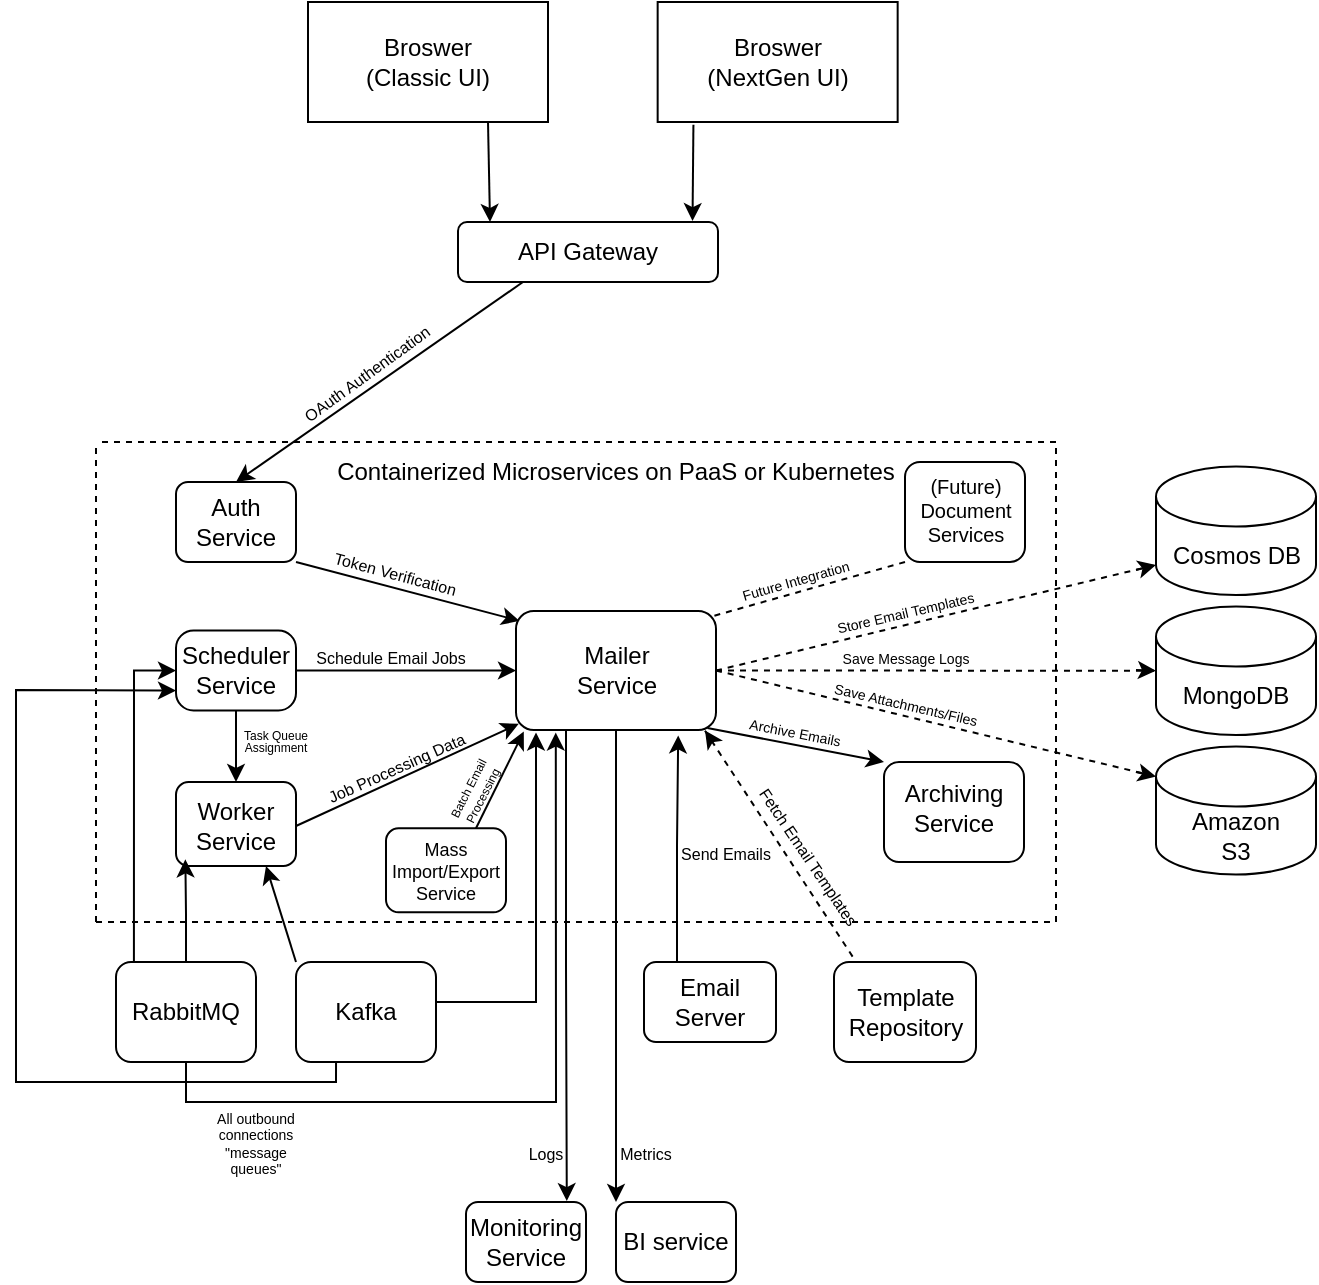 <mxfile version="24.7.17">
  <diagram id="prtHgNgQTEPvFCAcTncT" name="Page-1">
    <mxGraphModel dx="1209" dy="718" grid="1" gridSize="10" guides="1" tooltips="1" connect="1" arrows="1" fold="1" page="1" pageScale="1" pageWidth="827" pageHeight="1169" math="0" shadow="0">
      <root>
        <mxCell id="0" />
        <mxCell id="1" parent="0" />
        <mxCell id="hu3fXtgD86G4Ef5RLEv7-9" value="Containerized Microservices on PaaS or Kubernetes" style="text;strokeColor=none;align=center;fillColor=none;html=1;verticalAlign=middle;whiteSpace=wrap;rounded=0;" vertex="1" parent="1">
          <mxGeometry x="260" y="480" width="320" height="30" as="geometry" />
        </mxCell>
        <mxCell id="hu3fXtgD86G4Ef5RLEv7-10" value="" style="rounded=1;whiteSpace=wrap;html=1;" vertex="1" parent="1">
          <mxGeometry x="341" y="370" width="130" height="30" as="geometry" />
        </mxCell>
        <mxCell id="hu3fXtgD86G4Ef5RLEv7-11" value="API Gateway" style="text;strokeColor=none;align=center;fillColor=none;html=1;verticalAlign=middle;whiteSpace=wrap;rounded=0;" vertex="1" parent="1">
          <mxGeometry x="353" y="375" width="106" height="20" as="geometry" />
        </mxCell>
        <mxCell id="hu3fXtgD86G4Ef5RLEv7-12" value="" style="rounded=0;whiteSpace=wrap;html=1;" vertex="1" parent="1">
          <mxGeometry x="266" y="260" width="120" height="60" as="geometry" />
        </mxCell>
        <mxCell id="hu3fXtgD86G4Ef5RLEv7-13" value="" style="rounded=0;whiteSpace=wrap;html=1;" vertex="1" parent="1">
          <mxGeometry x="440.83" y="260" width="120" height="60" as="geometry" />
        </mxCell>
        <mxCell id="hu3fXtgD86G4Ef5RLEv7-14" value="Broswer (Classic UI)" style="text;html=1;align=center;verticalAlign=middle;whiteSpace=wrap;rounded=0;" vertex="1" parent="1">
          <mxGeometry x="281" y="275" width="90" height="30" as="geometry" />
        </mxCell>
        <mxCell id="hu3fXtgD86G4Ef5RLEv7-15" value="Broswer (NextGen UI)" style="text;html=1;align=center;verticalAlign=middle;whiteSpace=wrap;rounded=0;" vertex="1" parent="1">
          <mxGeometry x="455.83" y="275" width="90" height="30" as="geometry" />
        </mxCell>
        <mxCell id="hu3fXtgD86G4Ef5RLEv7-16" value="" style="endArrow=classic;html=1;rounded=0;exitX=0.75;exitY=1;exitDx=0;exitDy=0;" edge="1" parent="1" source="hu3fXtgD86G4Ef5RLEv7-12">
          <mxGeometry width="50" height="50" relative="1" as="geometry">
            <mxPoint x="401" y="250" as="sourcePoint" />
            <mxPoint x="357" y="370" as="targetPoint" />
          </mxGeometry>
        </mxCell>
        <mxCell id="hu3fXtgD86G4Ef5RLEv7-17" value="" style="endArrow=classic;html=1;rounded=0;exitX=0.149;exitY=1.023;exitDx=0;exitDy=0;exitPerimeter=0;entryX=0.902;entryY=-0.016;entryDx=0;entryDy=0;entryPerimeter=0;" edge="1" parent="1" source="hu3fXtgD86G4Ef5RLEv7-13" target="hu3fXtgD86G4Ef5RLEv7-10">
          <mxGeometry width="50" height="50" relative="1" as="geometry">
            <mxPoint x="391" y="400" as="sourcePoint" />
            <mxPoint x="471" y="360" as="targetPoint" />
          </mxGeometry>
        </mxCell>
        <mxCell id="hu3fXtgD86G4Ef5RLEv7-18" value="" style="endArrow=none;dashed=1;html=1;rounded=0;" edge="1" parent="1">
          <mxGeometry width="50" height="50" relative="1" as="geometry">
            <mxPoint x="160" y="720" as="sourcePoint" />
            <mxPoint x="160" y="480" as="targetPoint" />
          </mxGeometry>
        </mxCell>
        <mxCell id="hu3fXtgD86G4Ef5RLEv7-19" value="" style="endArrow=none;dashed=1;html=1;rounded=0;" edge="1" parent="1">
          <mxGeometry width="50" height="50" relative="1" as="geometry">
            <mxPoint x="640" y="480" as="sourcePoint" />
            <mxPoint x="160" y="480" as="targetPoint" />
          </mxGeometry>
        </mxCell>
        <mxCell id="hu3fXtgD86G4Ef5RLEv7-20" value="" style="endArrow=none;dashed=1;html=1;rounded=0;" edge="1" parent="1">
          <mxGeometry width="50" height="50" relative="1" as="geometry">
            <mxPoint x="640" y="720" as="sourcePoint" />
            <mxPoint x="640" y="480" as="targetPoint" />
          </mxGeometry>
        </mxCell>
        <mxCell id="hu3fXtgD86G4Ef5RLEv7-21" value="" style="endArrow=none;dashed=1;html=1;rounded=0;" edge="1" parent="1">
          <mxGeometry width="50" height="50" relative="1" as="geometry">
            <mxPoint x="160" y="720" as="sourcePoint" />
            <mxPoint x="640" y="720" as="targetPoint" />
          </mxGeometry>
        </mxCell>
        <mxCell id="hu3fXtgD86G4Ef5RLEv7-118" style="edgeStyle=orthogonalEdgeStyle;rounded=0;orthogonalLoop=1;jettySize=auto;html=1;exitX=0.5;exitY=1;exitDx=0;exitDy=0;entryX=0;entryY=0;entryDx=0;entryDy=0;" edge="1" parent="1" source="hu3fXtgD86G4Ef5RLEv7-22" target="hu3fXtgD86G4Ef5RLEv7-109">
          <mxGeometry relative="1" as="geometry" />
        </mxCell>
        <mxCell id="hu3fXtgD86G4Ef5RLEv7-22" value="" style="rounded=1;whiteSpace=wrap;html=1;" vertex="1" parent="1">
          <mxGeometry x="370" y="564.5" width="100" height="59.5" as="geometry" />
        </mxCell>
        <mxCell id="hu3fXtgD86G4Ef5RLEv7-23" value="Mailer Service" style="text;html=1;align=center;verticalAlign=middle;whiteSpace=wrap;rounded=0;" vertex="1" parent="1">
          <mxGeometry x="382.5" y="579.25" width="75" height="30" as="geometry" />
        </mxCell>
        <mxCell id="hu3fXtgD86G4Ef5RLEv7-24" value="" style="rounded=1;whiteSpace=wrap;html=1;arcSize=22;" vertex="1" parent="1">
          <mxGeometry x="200" y="574.25" width="60" height="40" as="geometry" />
        </mxCell>
        <mxCell id="hu3fXtgD86G4Ef5RLEv7-25" value="Scheduler Service" style="text;html=1;align=center;verticalAlign=middle;whiteSpace=wrap;rounded=0;" vertex="1" parent="1">
          <mxGeometry x="205" y="579.25" width="50" height="30" as="geometry" />
        </mxCell>
        <mxCell id="hu3fXtgD86G4Ef5RLEv7-27" value="" style="rounded=1;whiteSpace=wrap;html=1;" vertex="1" parent="1">
          <mxGeometry x="200" y="650" width="60" height="42" as="geometry" />
        </mxCell>
        <mxCell id="hu3fXtgD86G4Ef5RLEv7-28" value="Worker Service" style="text;html=1;align=center;verticalAlign=middle;whiteSpace=wrap;rounded=0;" vertex="1" parent="1">
          <mxGeometry x="200" y="657" width="60" height="30" as="geometry" />
        </mxCell>
        <mxCell id="hu3fXtgD86G4Ef5RLEv7-29" value="" style="endArrow=classic;html=1;rounded=0;exitX=1;exitY=0.5;exitDx=0;exitDy=0;entryX=0;entryY=0.5;entryDx=0;entryDy=0;" edge="1" parent="1" source="hu3fXtgD86G4Ef5RLEv7-24" target="hu3fXtgD86G4Ef5RLEv7-22">
          <mxGeometry width="50" height="50" relative="1" as="geometry">
            <mxPoint x="285" y="592" as="sourcePoint" />
            <mxPoint x="365" y="594" as="targetPoint" />
          </mxGeometry>
        </mxCell>
        <mxCell id="hu3fXtgD86G4Ef5RLEv7-30" value="&lt;font style=&quot;font-size: 8px;&quot;&gt;Schedule Email Jobs&lt;/font&gt;" style="text;html=1;align=center;verticalAlign=middle;whiteSpace=wrap;rounded=0;" vertex="1" parent="1">
          <mxGeometry x="250" y="582" width="115" height="10" as="geometry" />
        </mxCell>
        <mxCell id="hu3fXtgD86G4Ef5RLEv7-32" value="" style="endArrow=classic;html=1;rounded=0;exitX=0.5;exitY=1;exitDx=0;exitDy=0;entryX=0.5;entryY=0;entryDx=0;entryDy=0;" edge="1" parent="1" source="hu3fXtgD86G4Ef5RLEv7-24" target="hu3fXtgD86G4Ef5RLEv7-27">
          <mxGeometry width="50" height="50" relative="1" as="geometry">
            <mxPoint x="395" y="660" as="sourcePoint" />
            <mxPoint x="445" y="610" as="targetPoint" />
          </mxGeometry>
        </mxCell>
        <mxCell id="hu3fXtgD86G4Ef5RLEv7-33" value="" style="endArrow=classic;html=1;rounded=0;exitX=1;exitY=0.5;exitDx=0;exitDy=0;entryX=0.014;entryY=0.948;entryDx=0;entryDy=0;entryPerimeter=0;" edge="1" parent="1" source="hu3fXtgD86G4Ef5RLEv7-28" target="hu3fXtgD86G4Ef5RLEv7-22">
          <mxGeometry width="50" height="50" relative="1" as="geometry">
            <mxPoint x="375" y="660" as="sourcePoint" />
            <mxPoint x="395" y="700" as="targetPoint" />
          </mxGeometry>
        </mxCell>
        <mxCell id="hu3fXtgD86G4Ef5RLEv7-34" value="&lt;p style=&quot;line-height: 30%;&quot;&gt;&lt;font style=&quot;font-size: 6px;&quot;&gt;Task Queue Assignment&lt;/font&gt;&lt;/p&gt;" style="text;html=1;align=center;verticalAlign=middle;whiteSpace=wrap;rounded=0;" vertex="1" parent="1">
          <mxGeometry x="220" y="614.25" width="60" height="30" as="geometry" />
        </mxCell>
        <mxCell id="hu3fXtgD86G4Ef5RLEv7-35" value="&lt;font style=&quot;font-size: 8px;&quot;&gt;Job Processing Data&lt;/font&gt;" style="text;html=1;align=center;verticalAlign=middle;whiteSpace=wrap;rounded=0;rotation=336;" vertex="1" parent="1">
          <mxGeometry x="270" y="627" width="80" height="30" as="geometry" />
        </mxCell>
        <mxCell id="hu3fXtgD86G4Ef5RLEv7-36" value="" style="rounded=1;whiteSpace=wrap;html=1;" vertex="1" parent="1">
          <mxGeometry x="200" y="500" width="60" height="40" as="geometry" />
        </mxCell>
        <mxCell id="hu3fXtgD86G4Ef5RLEv7-37" value="Auth Service" style="text;html=1;align=center;verticalAlign=middle;whiteSpace=wrap;rounded=0;" vertex="1" parent="1">
          <mxGeometry x="200" y="505" width="60" height="30" as="geometry" />
        </mxCell>
        <mxCell id="hu3fXtgD86G4Ef5RLEv7-38" value="" style="endArrow=classic;html=1;rounded=0;entryX=0.5;entryY=0;entryDx=0;entryDy=0;exitX=0.25;exitY=1;exitDx=0;exitDy=0;" edge="1" parent="1" source="hu3fXtgD86G4Ef5RLEv7-10" target="hu3fXtgD86G4Ef5RLEv7-36">
          <mxGeometry width="50" height="50" relative="1" as="geometry">
            <mxPoint x="330" y="560" as="sourcePoint" />
            <mxPoint x="380" y="510" as="targetPoint" />
          </mxGeometry>
        </mxCell>
        <mxCell id="hu3fXtgD86G4Ef5RLEv7-39" value="&lt;font style=&quot;font-size: 8px;&quot;&gt;OAuth Authentication&lt;/font&gt;" style="text;html=1;align=center;verticalAlign=middle;whiteSpace=wrap;rounded=0;rotation=324;" vertex="1" parent="1">
          <mxGeometry x="225" y="430" width="140" height="30" as="geometry" />
        </mxCell>
        <mxCell id="hu3fXtgD86G4Ef5RLEv7-40" value="" style="endArrow=classic;html=1;rounded=0;exitX=1;exitY=1;exitDx=0;exitDy=0;entryX=0.018;entryY=0.083;entryDx=0;entryDy=0;entryPerimeter=0;" edge="1" parent="1" source="hu3fXtgD86G4Ef5RLEv7-36" target="hu3fXtgD86G4Ef5RLEv7-22">
          <mxGeometry width="50" height="50" relative="1" as="geometry">
            <mxPoint x="320" y="570" as="sourcePoint" />
            <mxPoint x="370" y="520" as="targetPoint" />
          </mxGeometry>
        </mxCell>
        <mxCell id="hu3fXtgD86G4Ef5RLEv7-41" value="&lt;font style=&quot;font-size: 8px;&quot;&gt;Token Verification&lt;/font&gt;" style="text;html=1;align=center;verticalAlign=middle;whiteSpace=wrap;rounded=0;rotation=15;" vertex="1" parent="1">
          <mxGeometry x="260" y="530" width="100" height="30" as="geometry" />
        </mxCell>
        <mxCell id="hu3fXtgD86G4Ef5RLEv7-42" value="" style="rounded=1;whiteSpace=wrap;html=1;" vertex="1" parent="1">
          <mxGeometry x="305" y="673.14" width="60" height="42" as="geometry" />
        </mxCell>
        <mxCell id="hu3fXtgD86G4Ef5RLEv7-43" value="&lt;font style=&quot;font-size: 9px;&quot;&gt;Mass Import/Export Service&lt;/font&gt;" style="text;html=1;align=center;verticalAlign=middle;whiteSpace=wrap;rounded=0;fontSize=9;" vertex="1" parent="1">
          <mxGeometry x="305" y="680.14" width="60" height="30" as="geometry" />
        </mxCell>
        <mxCell id="hu3fXtgD86G4Ef5RLEv7-47" value="Batch Email Processing" style="text;html=1;align=center;verticalAlign=middle;whiteSpace=wrap;rounded=0;spacingTop=0;spacing=5;fontSize=6;rotation=297;" vertex="1" parent="1">
          <mxGeometry x="320" y="640" width="60" height="30" as="geometry" />
        </mxCell>
        <mxCell id="hu3fXtgD86G4Ef5RLEv7-48" value="" style="rounded=1;whiteSpace=wrap;html=1;" vertex="1" parent="1">
          <mxGeometry x="564.5" y="490" width="60" height="50" as="geometry" />
        </mxCell>
        <mxCell id="hu3fXtgD86G4Ef5RLEv7-50" value="" style="endArrow=none;dashed=1;html=1;rounded=0;exitX=0;exitY=1;exitDx=0;exitDy=0;entryX=0.972;entryY=0.049;entryDx=0;entryDy=0;entryPerimeter=0;" edge="1" parent="1" source="hu3fXtgD86G4Ef5RLEv7-48" target="hu3fXtgD86G4Ef5RLEv7-22">
          <mxGeometry width="50" height="50" relative="1" as="geometry">
            <mxPoint x="584.5" y="564.5" as="sourcePoint" />
            <mxPoint x="520" y="610" as="targetPoint" />
            <Array as="points" />
          </mxGeometry>
        </mxCell>
        <mxCell id="hu3fXtgD86G4Ef5RLEv7-51" value="(Future) Document Services" style="text;html=1;align=center;verticalAlign=middle;whiteSpace=wrap;rounded=0;fontSize=10;" vertex="1" parent="1">
          <mxGeometry x="564.5" y="499.25" width="60" height="30" as="geometry" />
        </mxCell>
        <mxCell id="hu3fXtgD86G4Ef5RLEv7-53" value="Future Integration" style="text;html=1;align=center;verticalAlign=middle;whiteSpace=wrap;rounded=0;fontSize=7;rotation=344;" vertex="1" parent="1">
          <mxGeometry x="449.83" y="534.5" width="120" height="30" as="geometry" />
        </mxCell>
        <mxCell id="hu3fXtgD86G4Ef5RLEv7-55" value="" style="rounded=1;whiteSpace=wrap;html=1;" vertex="1" parent="1">
          <mxGeometry x="554" y="640" width="70" height="50" as="geometry" />
        </mxCell>
        <mxCell id="hu3fXtgD86G4Ef5RLEv7-56" value="Archiving Service" style="text;html=1;align=center;verticalAlign=middle;whiteSpace=wrap;rounded=0;" vertex="1" parent="1">
          <mxGeometry x="559" y="648" width="60" height="30" as="geometry" />
        </mxCell>
        <mxCell id="hu3fXtgD86G4Ef5RLEv7-58" value="" style="endArrow=classic;html=1;rounded=0;exitX=0.957;exitY=0.983;exitDx=0;exitDy=0;exitPerimeter=0;entryX=0;entryY=0;entryDx=0;entryDy=0;" edge="1" parent="1" source="hu3fXtgD86G4Ef5RLEv7-22" target="hu3fXtgD86G4Ef5RLEv7-55">
          <mxGeometry width="50" height="50" relative="1" as="geometry">
            <mxPoint x="430" y="640" as="sourcePoint" />
            <mxPoint x="530" y="700" as="targetPoint" />
          </mxGeometry>
        </mxCell>
        <mxCell id="hu3fXtgD86G4Ef5RLEv7-59" value="Archive Emails" style="text;html=1;align=center;verticalAlign=middle;whiteSpace=wrap;rounded=0;fontSize=7;rotation=11;" vertex="1" parent="1">
          <mxGeometry x="485.16" y="624" width="49.34" height="3.79" as="geometry" />
        </mxCell>
        <mxCell id="hu3fXtgD86G4Ef5RLEv7-65" style="edgeStyle=orthogonalEdgeStyle;rounded=0;orthogonalLoop=1;jettySize=auto;html=1;exitX=0.128;exitY=-0.004;exitDx=0;exitDy=0;entryX=0;entryY=0.5;entryDx=0;entryDy=0;exitPerimeter=0;" edge="1" parent="1" source="hu3fXtgD86G4Ef5RLEv7-60" target="hu3fXtgD86G4Ef5RLEv7-24">
          <mxGeometry relative="1" as="geometry" />
        </mxCell>
        <mxCell id="hu3fXtgD86G4Ef5RLEv7-60" value="" style="rounded=1;whiteSpace=wrap;html=1;" vertex="1" parent="1">
          <mxGeometry x="170" y="740" width="70" height="50" as="geometry" />
        </mxCell>
        <mxCell id="hu3fXtgD86G4Ef5RLEv7-61" value="RabbitMQ" style="text;html=1;align=center;verticalAlign=middle;whiteSpace=wrap;rounded=0;" vertex="1" parent="1">
          <mxGeometry x="175" y="750" width="60" height="30" as="geometry" />
        </mxCell>
        <mxCell id="hu3fXtgD86G4Ef5RLEv7-62" value="" style="rounded=1;whiteSpace=wrap;html=1;" vertex="1" parent="1">
          <mxGeometry x="260" y="740" width="70" height="50" as="geometry" />
        </mxCell>
        <mxCell id="hu3fXtgD86G4Ef5RLEv7-63" value="Kafka" style="text;html=1;align=center;verticalAlign=middle;whiteSpace=wrap;rounded=0;" vertex="1" parent="1">
          <mxGeometry x="265" y="750" width="60" height="30" as="geometry" />
        </mxCell>
        <mxCell id="hu3fXtgD86G4Ef5RLEv7-64" style="edgeStyle=orthogonalEdgeStyle;rounded=0;orthogonalLoop=1;jettySize=auto;html=1;exitX=0.5;exitY=0;exitDx=0;exitDy=0;entryX=0.078;entryY=0.921;entryDx=0;entryDy=0;entryPerimeter=0;" edge="1" parent="1" source="hu3fXtgD86G4Ef5RLEv7-60" target="hu3fXtgD86G4Ef5RLEv7-27">
          <mxGeometry relative="1" as="geometry" />
        </mxCell>
        <mxCell id="hu3fXtgD86G4Ef5RLEv7-68" value="" style="endArrow=classic;html=1;rounded=0;entryX=0.1;entryY=1.021;entryDx=0;entryDy=0;entryPerimeter=0;" edge="1" parent="1" target="hu3fXtgD86G4Ef5RLEv7-22">
          <mxGeometry width="50" height="50" relative="1" as="geometry">
            <mxPoint x="330" y="760" as="sourcePoint" />
            <mxPoint x="390" y="630" as="targetPoint" />
            <Array as="points">
              <mxPoint x="380" y="760" />
            </Array>
          </mxGeometry>
        </mxCell>
        <mxCell id="hu3fXtgD86G4Ef5RLEv7-70" value="" style="endArrow=classic;html=1;rounded=0;exitX=0.5;exitY=1;exitDx=0;exitDy=0;entryX=0.199;entryY=1.022;entryDx=0;entryDy=0;entryPerimeter=0;" edge="1" parent="1" source="hu3fXtgD86G4Ef5RLEv7-60" target="hu3fXtgD86G4Ef5RLEv7-22">
          <mxGeometry width="50" height="50" relative="1" as="geometry">
            <mxPoint x="220" y="850" as="sourcePoint" />
            <mxPoint x="420" y="640" as="targetPoint" />
            <Array as="points">
              <mxPoint x="205" y="810" />
              <mxPoint x="390" y="810" />
            </Array>
          </mxGeometry>
        </mxCell>
        <mxCell id="hu3fXtgD86G4Ef5RLEv7-71" value="" style="endArrow=classic;html=1;rounded=0;exitX=0.286;exitY=0.998;exitDx=0;exitDy=0;entryX=0;entryY=0.75;entryDx=0;entryDy=0;exitPerimeter=0;" edge="1" parent="1" source="hu3fXtgD86G4Ef5RLEv7-62" target="hu3fXtgD86G4Ef5RLEv7-24">
          <mxGeometry width="50" height="50" relative="1" as="geometry">
            <mxPoint x="400" y="720" as="sourcePoint" />
            <mxPoint x="120" y="790" as="targetPoint" />
            <Array as="points">
              <mxPoint x="280" y="800" />
              <mxPoint x="120" y="800" />
              <mxPoint x="120" y="604" />
            </Array>
          </mxGeometry>
        </mxCell>
        <mxCell id="hu3fXtgD86G4Ef5RLEv7-72" value="" style="endArrow=classic;html=1;rounded=0;exitX=0;exitY=0;exitDx=0;exitDy=0;entryX=0.75;entryY=1;entryDx=0;entryDy=0;" edge="1" parent="1" source="hu3fXtgD86G4Ef5RLEv7-62" target="hu3fXtgD86G4Ef5RLEv7-27">
          <mxGeometry width="50" height="50" relative="1" as="geometry">
            <mxPoint x="300" y="730" as="sourcePoint" />
            <mxPoint x="350" y="680" as="targetPoint" />
          </mxGeometry>
        </mxCell>
        <mxCell id="hu3fXtgD86G4Ef5RLEv7-73" value="&lt;p style=&quot;line-height: 61%;&quot;&gt;&lt;font style=&quot;font-size: 7px;&quot;&gt;All outbound connections &quot;message queues&quot;&lt;/font&gt;&lt;/p&gt;" style="text;html=1;align=center;verticalAlign=middle;whiteSpace=wrap;rounded=0;" vertex="1" parent="1">
          <mxGeometry x="210" y="815" width="60" height="30" as="geometry" />
        </mxCell>
        <mxCell id="hu3fXtgD86G4Ef5RLEv7-74" value="" style="rounded=1;whiteSpace=wrap;html=1;" vertex="1" parent="1">
          <mxGeometry x="434" y="740" width="66" height="40" as="geometry" />
        </mxCell>
        <mxCell id="hu3fXtgD86G4Ef5RLEv7-75" value="Email Server" style="text;html=1;align=center;verticalAlign=middle;whiteSpace=wrap;rounded=0;" vertex="1" parent="1">
          <mxGeometry x="437" y="745" width="60" height="30" as="geometry" />
        </mxCell>
        <mxCell id="hu3fXtgD86G4Ef5RLEv7-76" style="edgeStyle=orthogonalEdgeStyle;rounded=0;orthogonalLoop=1;jettySize=auto;html=1;exitX=0.25;exitY=0;exitDx=0;exitDy=0;entryX=0.811;entryY=1.046;entryDx=0;entryDy=0;entryPerimeter=0;" edge="1" parent="1" source="hu3fXtgD86G4Ef5RLEv7-74" target="hu3fXtgD86G4Ef5RLEv7-22">
          <mxGeometry relative="1" as="geometry" />
        </mxCell>
        <mxCell id="hu3fXtgD86G4Ef5RLEv7-77" value="&lt;font style=&quot;font-size: 8px;&quot;&gt;Send Emails&lt;/font&gt;" style="text;html=1;align=center;verticalAlign=middle;whiteSpace=wrap;rounded=0;" vertex="1" parent="1">
          <mxGeometry x="445" y="670" width="60" height="30" as="geometry" />
        </mxCell>
        <mxCell id="hu3fXtgD86G4Ef5RLEv7-78" value="" style="rounded=1;whiteSpace=wrap;html=1;" vertex="1" parent="1">
          <mxGeometry x="529" y="740" width="71" height="50" as="geometry" />
        </mxCell>
        <mxCell id="hu3fXtgD86G4Ef5RLEv7-79" value="Template Repository" style="text;html=1;align=center;verticalAlign=middle;whiteSpace=wrap;rounded=0;" vertex="1" parent="1">
          <mxGeometry x="534.5" y="750" width="60" height="30" as="geometry" />
        </mxCell>
        <mxCell id="hu3fXtgD86G4Ef5RLEv7-81" value="&lt;p style=&quot;line-height: 50%;&quot;&gt;&lt;font style=&quot;font-size: 8px;&quot;&gt;Fetch Email Templates&lt;/font&gt;&lt;/p&gt;" style="text;html=1;align=center;verticalAlign=middle;whiteSpace=wrap;rounded=0;rotation=56;" vertex="1" parent="1">
          <mxGeometry x="475.14" y="673.14" width="83.8" height="28" as="geometry" />
        </mxCell>
        <mxCell id="hu3fXtgD86G4Ef5RLEv7-83" value="" style="endArrow=none;dashed=1;html=1;rounded=0;entryX=0.945;entryY=1.006;entryDx=0;entryDy=0;entryPerimeter=0;exitX=0.131;exitY=-0.054;exitDx=0;exitDy=0;exitPerimeter=0;" edge="1" parent="1" source="hu3fXtgD86G4Ef5RLEv7-78" target="hu3fXtgD86G4Ef5RLEv7-22">
          <mxGeometry width="50" height="50" relative="1" as="geometry">
            <mxPoint x="420" y="710" as="sourcePoint" />
            <mxPoint x="470" y="660" as="targetPoint" />
          </mxGeometry>
        </mxCell>
        <mxCell id="hu3fXtgD86G4Ef5RLEv7-86" value="" style="endArrow=classic;html=1;rounded=0;entryX=0.945;entryY=1.005;entryDx=0;entryDy=0;entryPerimeter=0;" edge="1" parent="1" target="hu3fXtgD86G4Ef5RLEv7-22">
          <mxGeometry width="50" height="50" relative="1" as="geometry">
            <mxPoint x="467" y="628" as="sourcePoint" />
            <mxPoint x="490" y="610" as="targetPoint" />
            <Array as="points" />
          </mxGeometry>
        </mxCell>
        <mxCell id="hu3fXtgD86G4Ef5RLEv7-90" value="" style="shape=cylinder3;whiteSpace=wrap;html=1;boundedLbl=1;backgroundOutline=1;size=15;" vertex="1" parent="1">
          <mxGeometry x="690" y="492.25" width="80" height="64.25" as="geometry" />
        </mxCell>
        <mxCell id="hu3fXtgD86G4Ef5RLEv7-91" value="Cosmos DB" style="text;html=1;align=center;verticalAlign=middle;whiteSpace=wrap;rounded=0;" vertex="1" parent="1">
          <mxGeometry x="692.5" y="522.25" width="75" height="30" as="geometry" />
        </mxCell>
        <mxCell id="hu3fXtgD86G4Ef5RLEv7-92" value="" style="shape=cylinder3;whiteSpace=wrap;html=1;boundedLbl=1;backgroundOutline=1;size=15;" vertex="1" parent="1">
          <mxGeometry x="690" y="562.25" width="80" height="64.25" as="geometry" />
        </mxCell>
        <mxCell id="hu3fXtgD86G4Ef5RLEv7-93" value="MongoDB" style="text;html=1;align=center;verticalAlign=middle;whiteSpace=wrap;rounded=0;" vertex="1" parent="1">
          <mxGeometry x="700" y="591.5" width="60" height="30" as="geometry" />
        </mxCell>
        <mxCell id="hu3fXtgD86G4Ef5RLEv7-94" value="" style="shape=cylinder3;whiteSpace=wrap;html=1;boundedLbl=1;backgroundOutline=1;size=15;" vertex="1" parent="1">
          <mxGeometry x="690" y="632.25" width="80" height="64" as="geometry" />
        </mxCell>
        <mxCell id="hu3fXtgD86G4Ef5RLEv7-95" value="Amazon S3" style="text;html=1;align=center;verticalAlign=middle;whiteSpace=wrap;rounded=0;" vertex="1" parent="1">
          <mxGeometry x="700" y="662.25" width="60" height="30" as="geometry" />
        </mxCell>
        <mxCell id="hu3fXtgD86G4Ef5RLEv7-97" value="" style="endArrow=none;dashed=1;html=1;rounded=0;exitX=1;exitY=0.5;exitDx=0;exitDy=0;entryX=0;entryY=0.5;entryDx=0;entryDy=0;entryPerimeter=0;" edge="1" parent="1" source="hu3fXtgD86G4Ef5RLEv7-22" target="hu3fXtgD86G4Ef5RLEv7-92">
          <mxGeometry width="50" height="50" relative="1" as="geometry">
            <mxPoint x="490" y="590" as="sourcePoint" />
            <mxPoint x="680" y="580" as="targetPoint" />
          </mxGeometry>
        </mxCell>
        <mxCell id="hu3fXtgD86G4Ef5RLEv7-99" value="" style="endArrow=none;dashed=1;html=1;rounded=0;entryX=0;entryY=1;entryDx=0;entryDy=-15;entryPerimeter=0;exitX=1;exitY=0.5;exitDx=0;exitDy=0;" edge="1" parent="1" source="hu3fXtgD86G4Ef5RLEv7-22" target="hu3fXtgD86G4Ef5RLEv7-90">
          <mxGeometry width="50" height="50" relative="1" as="geometry">
            <mxPoint x="570" y="650" as="sourcePoint" />
            <mxPoint x="620" y="600" as="targetPoint" />
          </mxGeometry>
        </mxCell>
        <mxCell id="hu3fXtgD86G4Ef5RLEv7-100" value="" style="endArrow=none;dashed=1;html=1;rounded=0;exitX=1;exitY=0.5;exitDx=0;exitDy=0;entryX=0;entryY=0;entryDx=0;entryDy=15;entryPerimeter=0;" edge="1" parent="1" source="hu3fXtgD86G4Ef5RLEv7-22" target="hu3fXtgD86G4Ef5RLEv7-94">
          <mxGeometry width="50" height="50" relative="1" as="geometry">
            <mxPoint x="570" y="620" as="sourcePoint" />
            <mxPoint x="620" y="570" as="targetPoint" />
          </mxGeometry>
        </mxCell>
        <mxCell id="hu3fXtgD86G4Ef5RLEv7-103" value="Store Email Templates" style="text;html=1;align=center;verticalAlign=middle;whiteSpace=wrap;rounded=0;fontSize=7;rotation=347;" vertex="1" parent="1">
          <mxGeometry x="505" y="551" width="120" height="30" as="geometry" />
        </mxCell>
        <mxCell id="hu3fXtgD86G4Ef5RLEv7-104" value="Save Message Logs" style="text;html=1;align=center;verticalAlign=middle;whiteSpace=wrap;rounded=0;fontSize=7;rotation=0;" vertex="1" parent="1">
          <mxGeometry x="505" y="574.25" width="120" height="30" as="geometry" />
        </mxCell>
        <mxCell id="hu3fXtgD86G4Ef5RLEv7-105" value="Save Attachments/Files" style="text;html=1;align=center;verticalAlign=middle;whiteSpace=wrap;rounded=0;fontSize=7;rotation=13;" vertex="1" parent="1">
          <mxGeometry x="505" y="596.5" width="120" height="30" as="geometry" />
        </mxCell>
        <mxCell id="hu3fXtgD86G4Ef5RLEv7-106" value="" style="endArrow=classic;html=1;rounded=0;exitX=0.75;exitY=0;exitDx=0;exitDy=0;entryX=0.039;entryY=1.012;entryDx=0;entryDy=0;entryPerimeter=0;" edge="1" parent="1" source="hu3fXtgD86G4Ef5RLEv7-42" target="hu3fXtgD86G4Ef5RLEv7-22">
          <mxGeometry width="50" height="50" relative="1" as="geometry">
            <mxPoint x="330" y="710" as="sourcePoint" />
            <mxPoint x="380" y="660" as="targetPoint" />
          </mxGeometry>
        </mxCell>
        <mxCell id="hu3fXtgD86G4Ef5RLEv7-107" value="" style="rounded=1;whiteSpace=wrap;html=1;" vertex="1" parent="1">
          <mxGeometry x="345" y="860" width="60" height="40" as="geometry" />
        </mxCell>
        <mxCell id="hu3fXtgD86G4Ef5RLEv7-108" value="Monitoring Service" style="text;html=1;align=center;verticalAlign=middle;whiteSpace=wrap;rounded=0;" vertex="1" parent="1">
          <mxGeometry x="345" y="865" width="60" height="30" as="geometry" />
        </mxCell>
        <mxCell id="hu3fXtgD86G4Ef5RLEv7-109" value="" style="rounded=1;whiteSpace=wrap;html=1;" vertex="1" parent="1">
          <mxGeometry x="420" y="860" width="60" height="40" as="geometry" />
        </mxCell>
        <mxCell id="hu3fXtgD86G4Ef5RLEv7-110" value="BI service" style="text;html=1;align=center;verticalAlign=middle;whiteSpace=wrap;rounded=0;" vertex="1" parent="1">
          <mxGeometry x="420" y="865" width="60" height="30" as="geometry" />
        </mxCell>
        <mxCell id="hu3fXtgD86G4Ef5RLEv7-114" value="" style="endArrow=classic;html=1;rounded=0;entryX=0;entryY=1;entryDx=0;entryDy=-15;entryPerimeter=0;" edge="1" parent="1" target="hu3fXtgD86G4Ef5RLEv7-90">
          <mxGeometry width="50" height="50" relative="1" as="geometry">
            <mxPoint x="680" y="544" as="sourcePoint" />
            <mxPoint x="700" y="520" as="targetPoint" />
          </mxGeometry>
        </mxCell>
        <mxCell id="hu3fXtgD86G4Ef5RLEv7-115" value="" style="endArrow=classic;html=1;rounded=0;entryX=0;entryY=0.5;entryDx=0;entryDy=0;entryPerimeter=0;" edge="1" parent="1" target="hu3fXtgD86G4Ef5RLEv7-92">
          <mxGeometry width="50" height="50" relative="1" as="geometry">
            <mxPoint x="680" y="594" as="sourcePoint" />
            <mxPoint x="700" y="552" as="targetPoint" />
          </mxGeometry>
        </mxCell>
        <mxCell id="hu3fXtgD86G4Ef5RLEv7-116" value="" style="endArrow=classic;html=1;rounded=0;entryX=0;entryY=0;entryDx=0;entryDy=15;entryPerimeter=0;" edge="1" parent="1" target="hu3fXtgD86G4Ef5RLEv7-94">
          <mxGeometry width="50" height="50" relative="1" as="geometry">
            <mxPoint x="680" y="645" as="sourcePoint" />
            <mxPoint x="700" y="604" as="targetPoint" />
          </mxGeometry>
        </mxCell>
        <mxCell id="hu3fXtgD86G4Ef5RLEv7-117" style="edgeStyle=orthogonalEdgeStyle;rounded=0;orthogonalLoop=1;jettySize=auto;html=1;exitX=0.25;exitY=1;exitDx=0;exitDy=0;entryX=0.84;entryY=-0.011;entryDx=0;entryDy=0;entryPerimeter=0;" edge="1" parent="1" source="hu3fXtgD86G4Ef5RLEv7-22" target="hu3fXtgD86G4Ef5RLEv7-107">
          <mxGeometry relative="1" as="geometry" />
        </mxCell>
        <mxCell id="hu3fXtgD86G4Ef5RLEv7-119" value="&lt;font style=&quot;font-size: 8px;&quot;&gt;Logs&lt;/font&gt;" style="text;html=1;align=center;verticalAlign=middle;whiteSpace=wrap;rounded=0;" vertex="1" parent="1">
          <mxGeometry x="355" y="820" width="60" height="30" as="geometry" />
        </mxCell>
        <mxCell id="hu3fXtgD86G4Ef5RLEv7-120" value="&lt;font style=&quot;font-size: 8px;&quot;&gt;Metrics&lt;/font&gt;" style="text;html=1;align=center;verticalAlign=middle;whiteSpace=wrap;rounded=0;" vertex="1" parent="1">
          <mxGeometry x="405" y="820" width="60" height="30" as="geometry" />
        </mxCell>
      </root>
    </mxGraphModel>
  </diagram>
</mxfile>
